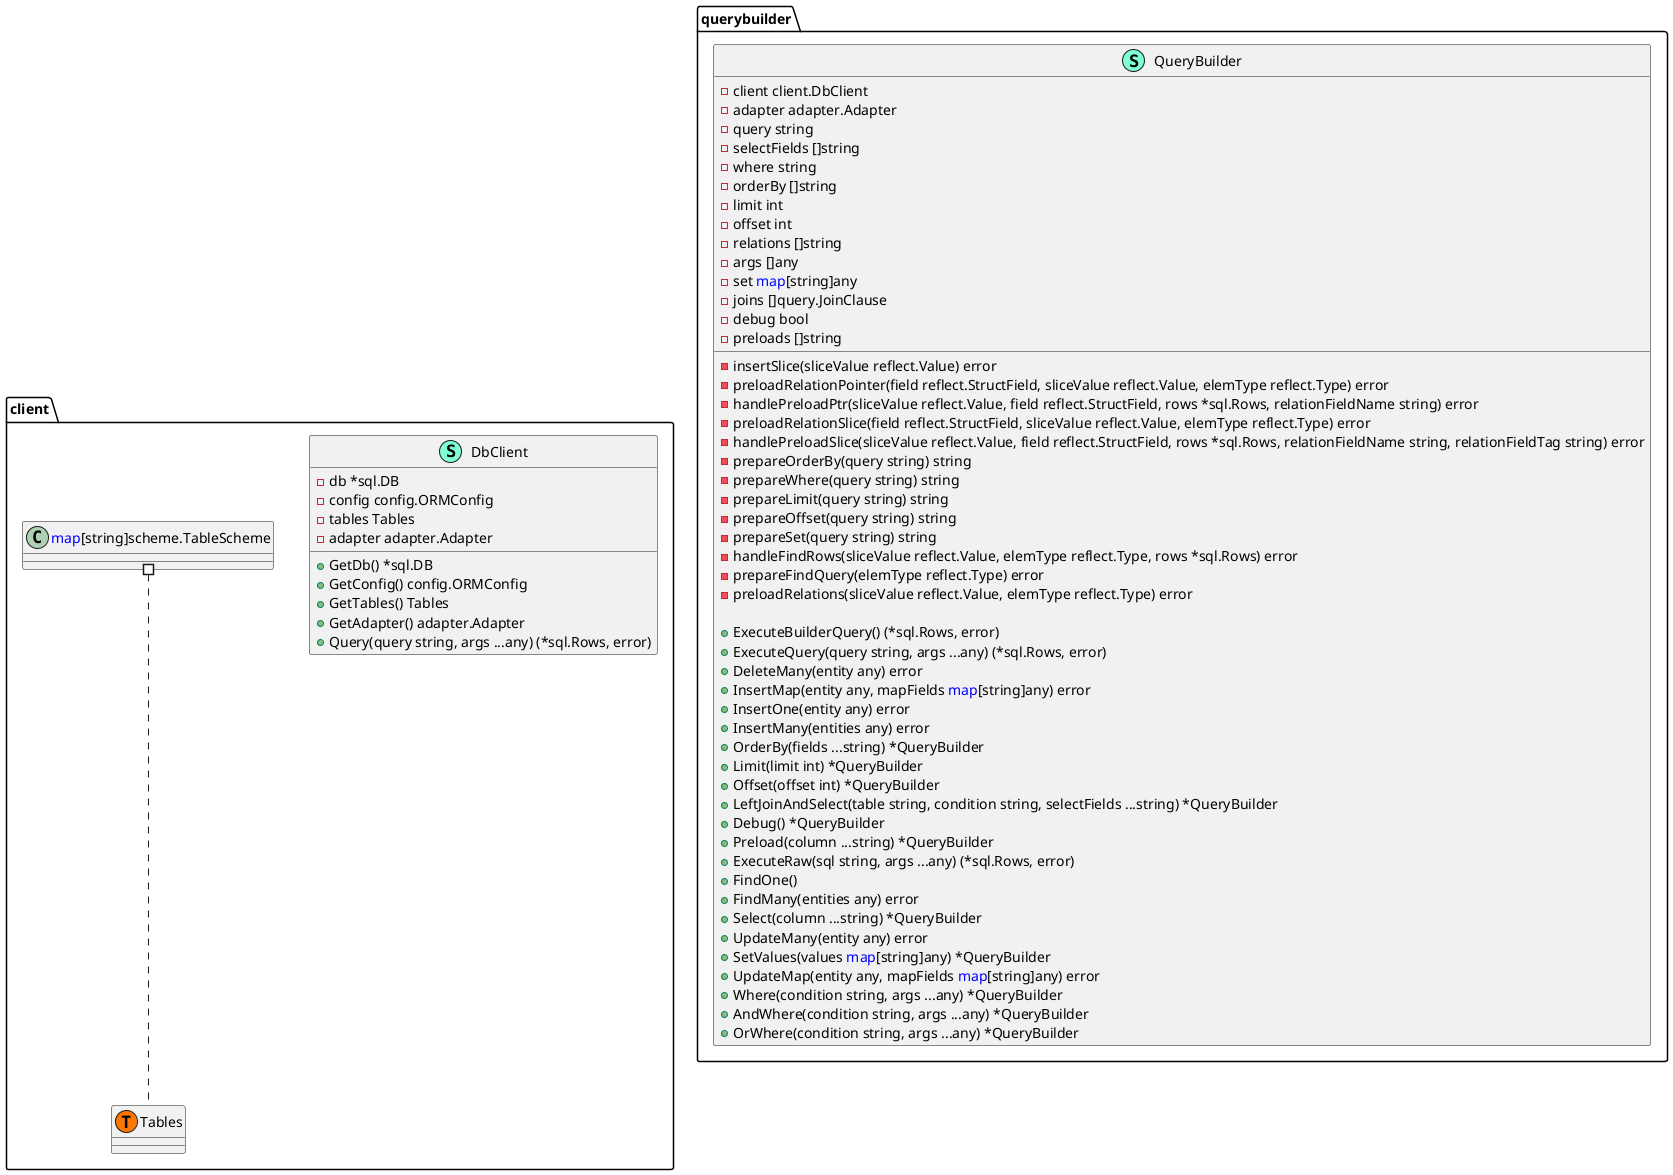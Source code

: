 @startuml
namespace client {
    class DbClient << (S,Aquamarine) >> {
        - db *sql.DB
        - config config.ORMConfig
        - tables Tables
        - adapter adapter.Adapter

        + GetDb() *sql.DB
        + GetConfig() config.ORMConfig
        + GetTables() Tables
        + GetAdapter() adapter.Adapter
        + Query(query string, args ...any) (*sql.Rows, error)

    }
    class client.Tables << (T, #FF7700) >>  {
    }
    class "<font color=blue>map</font>[string]scheme.TableScheme" as fontcolorbluemapfontstringschemeTableScheme {
        'This class was created so that we can correctly have an alias pointing to this name. Since it contains dots that can break namespaces
    }
}


namespace querybuilder {
    class QueryBuilder << (S,Aquamarine) >> {
        - client client.DbClient
        - adapter adapter.Adapter
        - query string
        - selectFields []string
        - where string
        - orderBy []string
        - limit int
        - offset int
        - relations []string
        - args []any
        - set <font color=blue>map</font>[string]any
        - joins []query.JoinClause
        - debug bool
        - preloads []string

        - insertSlice(sliceValue reflect.Value) error
        - preloadRelationPointer(field reflect.StructField, sliceValue reflect.Value, elemType reflect.Type) error
        - handlePreloadPtr(sliceValue reflect.Value, field reflect.StructField, rows *sql.Rows, relationFieldName string) error
        - preloadRelationSlice(field reflect.StructField, sliceValue reflect.Value, elemType reflect.Type) error
        - handlePreloadSlice(sliceValue reflect.Value, field reflect.StructField, rows *sql.Rows, relationFieldName string, relationFieldTag string) error
        - prepareOrderBy(query string) string
        - prepareWhere(query string) string
        - prepareLimit(query string) string
        - prepareOffset(query string) string
        - prepareSet(query string) string
        - handleFindRows(sliceValue reflect.Value, elemType reflect.Type, rows *sql.Rows) error
        - prepareFindQuery(elemType reflect.Type) error
        - preloadRelations(sliceValue reflect.Value, elemType reflect.Type) error

        + ExecuteBuilderQuery() (*sql.Rows, error)
        + ExecuteQuery(query string, args ...any) (*sql.Rows, error)
        + DeleteMany(entity any) error
        + InsertMap(entity any, mapFields <font color=blue>map</font>[string]any) error
        + InsertOne(entity any) error
        + InsertMany(entities any) error
        + OrderBy(fields ...string) *QueryBuilder
        + Limit(limit int) *QueryBuilder
        + Offset(offset int) *QueryBuilder
        + LeftJoinAndSelect(table string, condition string, selectFields ...string) *QueryBuilder
        + Debug() *QueryBuilder
        + Preload(column ...string) *QueryBuilder
        + ExecuteRaw(sql string, args ...any) (*sql.Rows, error)
        + FindOne() 
        + FindMany(entities any) error
        + Select(column ...string) *QueryBuilder
        + UpdateMany(entity any) error
        + SetValues(values <font color=blue>map</font>[string]any) *QueryBuilder
        + UpdateMap(entity any, mapFields <font color=blue>map</font>[string]any) error
        + Where(condition string, args ...any) *QueryBuilder
        + AndWhere(condition string, args ...any) *QueryBuilder
        + OrWhere(condition string, args ...any) *QueryBuilder

    }
}


"client.fontcolorbluemapfontstringschemeTableScheme" #.. "client.Tables"
@enduml
